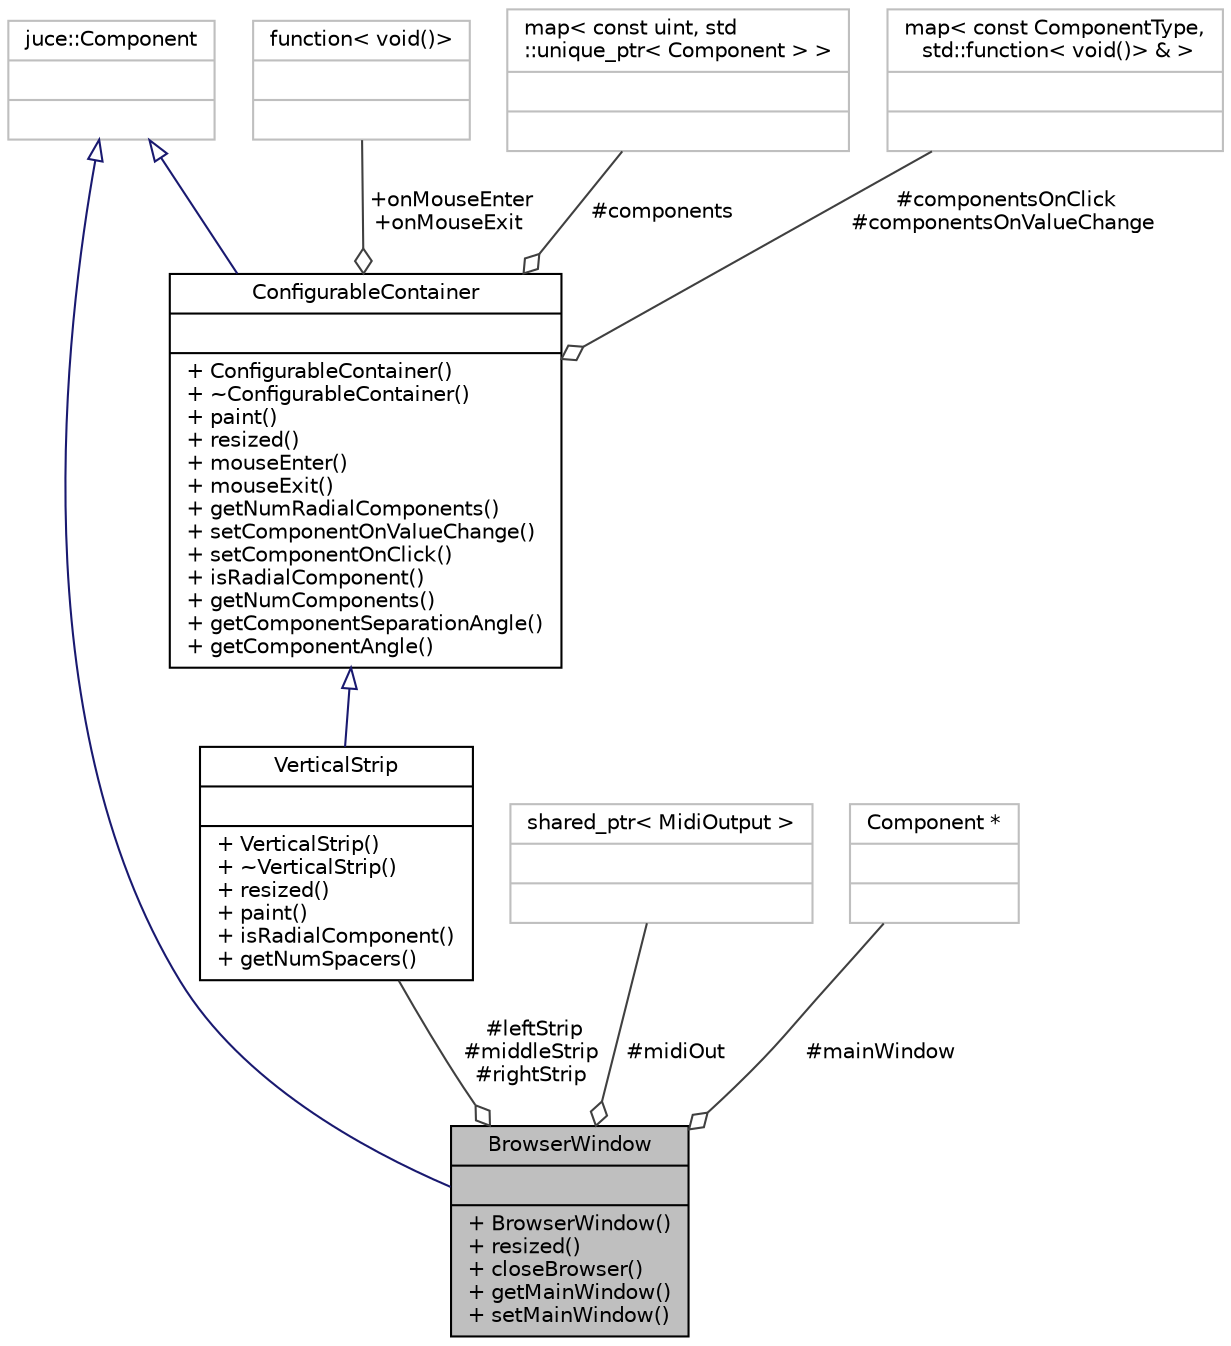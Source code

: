 digraph "BrowserWindow"
{
 // LATEX_PDF_SIZE
  bgcolor="transparent";
  edge [fontname="Helvetica",fontsize="10",labelfontname="Helvetica",labelfontsize="10"];
  node [fontname="Helvetica",fontsize="10",shape=record];
  Node1 [label="{BrowserWindow\n||+ BrowserWindow()\l+ resized()\l+ closeBrowser()\l+ getMainWindow()\l+ setMainWindow()\l}",height=0.2,width=0.4,color="black", fillcolor="grey75", style="filled", fontcolor="black",tooltip="The BrowserWindow class is a simple window which displays controls to navigate the dj software browse..."];
  Node2 -> Node1 [dir="back",color="midnightblue",fontsize="10",style="solid",arrowtail="onormal"];
  Node2 [label="{juce::Component\n||}",height=0.2,width=0.4,color="grey75",tooltip=" "];
  Node3 -> Node1 [color="grey25",fontsize="10",style="solid",label=" #midiOut" ,arrowhead="odiamond"];
  Node3 [label="{shared_ptr\< MidiOutput \>\n||}",height=0.2,width=0.4,color="grey75",tooltip=" "];
  Node4 -> Node1 [color="grey25",fontsize="10",style="solid",label=" #mainWindow" ,arrowhead="odiamond"];
  Node4 [label="{Component *\n||}",height=0.2,width=0.4,color="grey75",tooltip=" "];
  Node5 -> Node1 [color="grey25",fontsize="10",style="solid",label=" #leftStrip\n#middleStrip\n#rightStrip" ,arrowhead="odiamond"];
  Node5 [label="{VerticalStrip\n||+ VerticalStrip()\l+ ~VerticalStrip()\l+ resized()\l+ paint()\l+ isRadialComponent()\l+ getNumSpacers()\l}",height=0.2,width=0.4,color="black",URL="$classVerticalStrip.html",tooltip="The VerticalStrip class is a component container which arranges components vertically...."];
  Node6 -> Node5 [dir="back",color="midnightblue",fontsize="10",style="solid",arrowtail="onormal"];
  Node6 [label="{ConfigurableContainer\n||+ ConfigurableContainer()\l+ ~ConfigurableContainer()\l+ paint()\l+ resized()\l+ mouseEnter()\l+ mouseExit()\l+ getNumRadialComponents()\l+ setComponentOnValueChange()\l+ setComponentOnClick()\l+ isRadialComponent()\l+ getNumComponents()\l+ getComponentSeparationAngle()\l+ getComponentAngle()\l}",height=0.2,width=0.4,color="black",URL="$classConfigurableContainer.html",tooltip="The ConfigurableContainer class contains sliders and buttons."];
  Node2 -> Node6 [dir="back",color="midnightblue",fontsize="10",style="solid",arrowtail="onormal"];
  Node7 -> Node6 [color="grey25",fontsize="10",style="solid",label=" +onMouseEnter\n+onMouseExit" ,arrowhead="odiamond"];
  Node7 [label="{function\< void()\>\n||}",height=0.2,width=0.4,color="grey75",tooltip=" "];
  Node8 -> Node6 [color="grey25",fontsize="10",style="solid",label=" #components" ,arrowhead="odiamond"];
  Node8 [label="{map\< const uint, std\l::unique_ptr\< Component \> \>\n||}",height=0.2,width=0.4,color="grey75",tooltip=" "];
  Node9 -> Node6 [color="grey25",fontsize="10",style="solid",label=" #componentsOnClick\n#componentsOnValueChange" ,arrowhead="odiamond"];
  Node9 [label="{map\< const ComponentType,\l std::function\< void()\> & \>\n||}",height=0.2,width=0.4,color="grey75",tooltip=" "];
}
